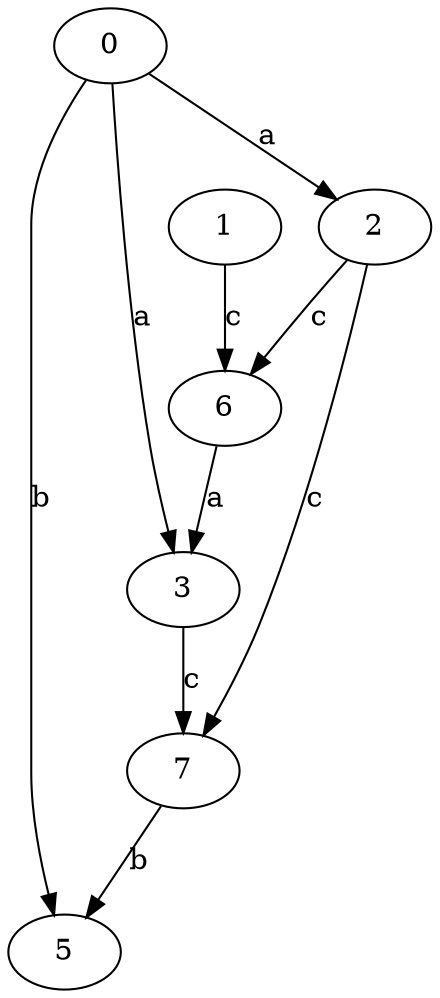 strict digraph  {
0;
1;
2;
3;
5;
6;
7;
0 -> 2  [label=a];
0 -> 3  [label=a];
0 -> 5  [label=b];
1 -> 6  [label=c];
2 -> 6  [label=c];
2 -> 7  [label=c];
3 -> 7  [label=c];
6 -> 3  [label=a];
7 -> 5  [label=b];
}
